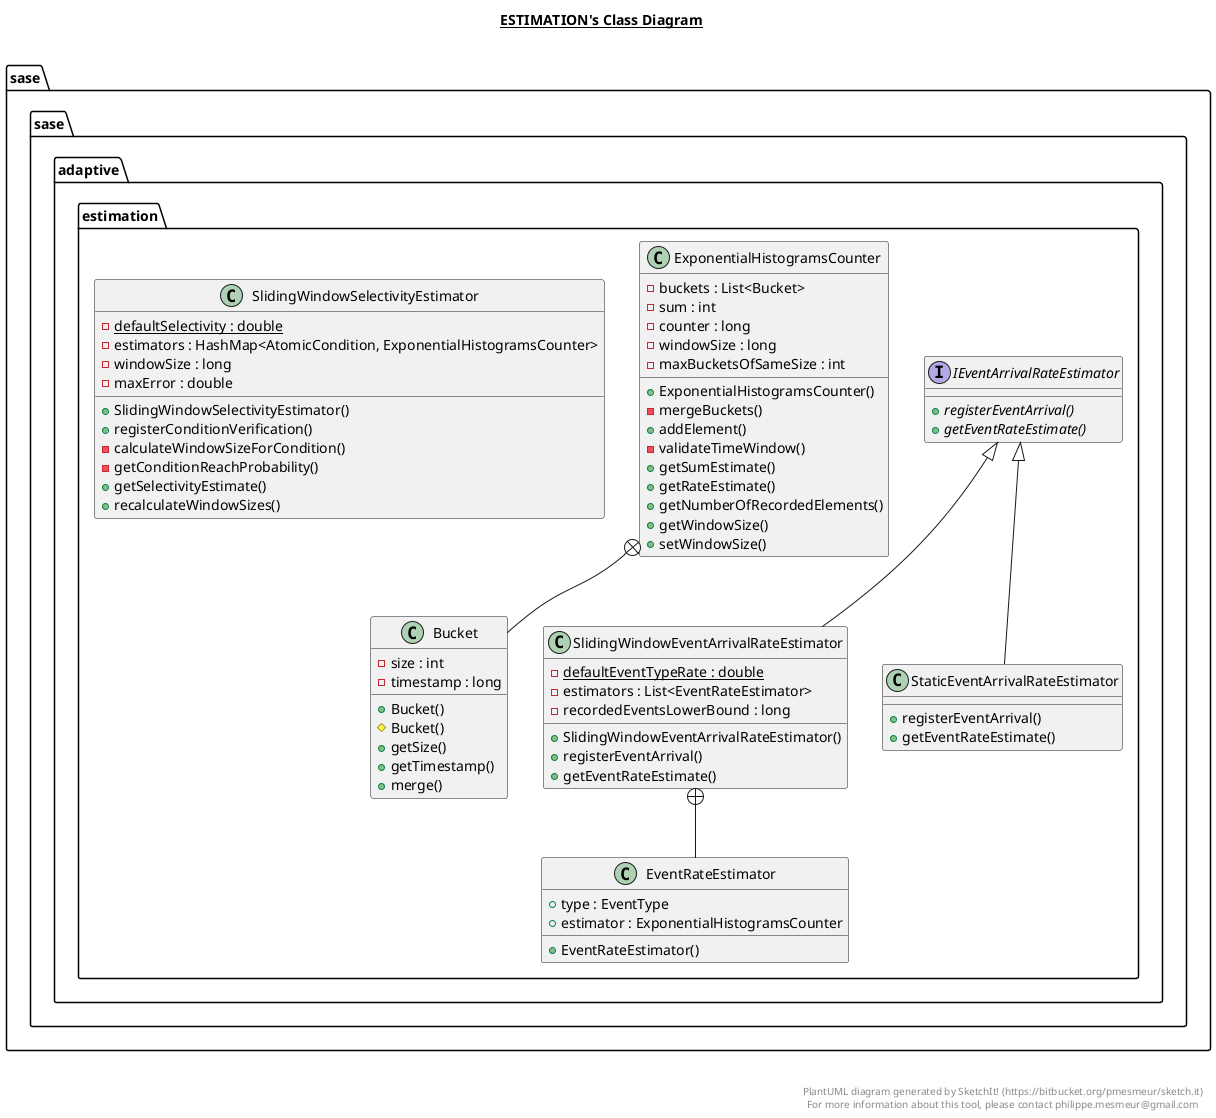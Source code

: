@startuml

title __ESTIMATION's Class Diagram__\n

  package sase.sase.adaptive.estimation {
    class ExponentialHistogramsCounter {
        - buckets : List<Bucket>
        - sum : int
        - counter : long
        - windowSize : long
        - maxBucketsOfSameSize : int
        + ExponentialHistogramsCounter()
        - mergeBuckets()
        + addElement()
        - validateTimeWindow()
        + getSumEstimate()
        + getRateEstimate()
        + getNumberOfRecordedElements()
        + getWindowSize()
        + setWindowSize()
    }
  }
  

  package sase.sase.adaptive.estimation {
    class Bucket {
        - size : int
        - timestamp : long
        + Bucket()
        # Bucket()
        + getSize()
        + getTimestamp()
        + merge()
    }
  }
  

  package sase.sase.adaptive.estimation {
    interface IEventArrivalRateEstimator {
        {abstract} + registerEventArrival()
        {abstract} + getEventRateEstimate()
    }
  }
  

  package sase.sase.adaptive.estimation {
    class SlidingWindowEventArrivalRateEstimator {
        {static} - defaultEventTypeRate : double
        - estimators : List<EventRateEstimator>
        - recordedEventsLowerBound : long
        + SlidingWindowEventArrivalRateEstimator()
        + registerEventArrival()
        + getEventRateEstimate()
    }
  }
  

  package sase.sase.adaptive.estimation {
    class EventRateEstimator {
        + type : EventType
        + estimator : ExponentialHistogramsCounter
        + EventRateEstimator()
    }
  }
  

  package sase.sase.adaptive.estimation {
    class SlidingWindowSelectivityEstimator {
        {static} - defaultSelectivity : double
        - estimators : HashMap<AtomicCondition, ExponentialHistogramsCounter>
        - windowSize : long
        - maxError : double
        + SlidingWindowSelectivityEstimator()
        + registerConditionVerification()
        - calculateWindowSizeForCondition()
        - getConditionReachProbability()
        + getSelectivityEstimate()
        + recalculateWindowSizes()
    }
  }
  

  package sase.sase.adaptive.estimation {
    class StaticEventArrivalRateEstimator {
        + registerEventArrival()
        + getEventRateEstimate()
    }
  }
  

  ExponentialHistogramsCounter +-down- Bucket
  SlidingWindowEventArrivalRateEstimator -up-|> IEventArrivalRateEstimator
  SlidingWindowEventArrivalRateEstimator +-down- EventRateEstimator
  StaticEventArrivalRateEstimator -up-|> IEventArrivalRateEstimator


right footer


PlantUML diagram generated by SketchIt! (https://bitbucket.org/pmesmeur/sketch.it)
For more information about this tool, please contact philippe.mesmeur@gmail.com
endfooter

@enduml
